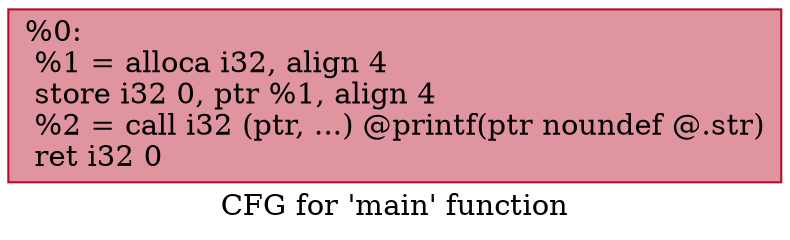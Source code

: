 digraph "CFG for 'main' function" {
	label="CFG for 'main' function";

	Node0x1d2e680 [shape=record,color="#b70d28ff", style=filled, fillcolor="#b70d2870",label="{%0:\l  %1 = alloca i32, align 4\l  store i32 0, ptr %1, align 4\l  %2 = call i32 (ptr, ...) @printf(ptr noundef @.str)\l  ret i32 0\l}"];
}

